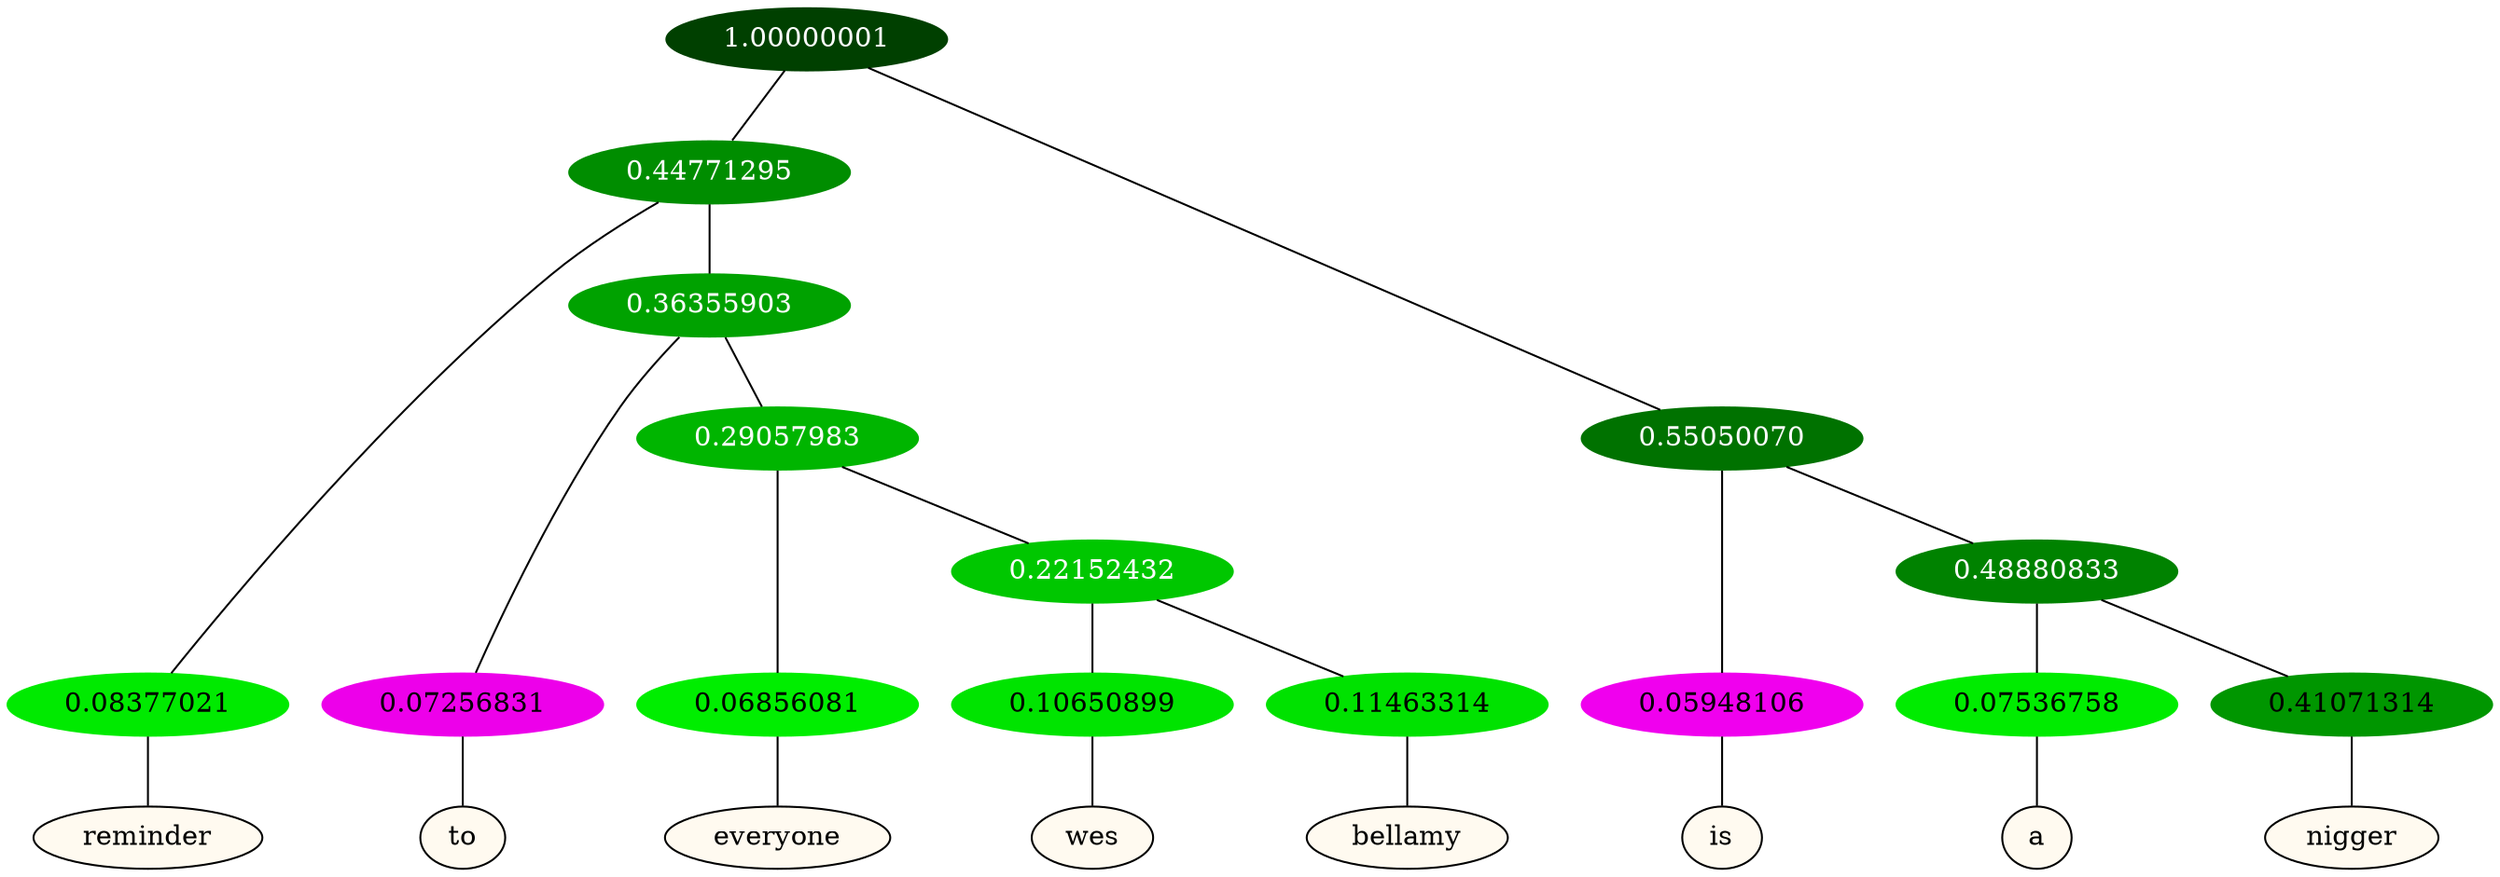 graph {
	node [format=png height=0.15 nodesep=0.001 ordering=out overlap=prism overlap_scaling=0.01 ranksep=0.001 ratio=0.2 style=filled width=0.15]
	{
		rank=same
		a_w_3 [label=reminder color=black fillcolor=floralwhite style="filled,solid"]
		a_w_7 [label=to color=black fillcolor=floralwhite style="filled,solid"]
		a_w_11 [label=everyone color=black fillcolor=floralwhite style="filled,solid"]
		a_w_13 [label=wes color=black fillcolor=floralwhite style="filled,solid"]
		a_w_14 [label=bellamy color=black fillcolor=floralwhite style="filled,solid"]
		a_w_5 [label=is color=black fillcolor=floralwhite style="filled,solid"]
		a_w_9 [label=a color=black fillcolor=floralwhite style="filled,solid"]
		a_w_10 [label=nigger color=black fillcolor=floralwhite style="filled,solid"]
	}
	a_n_3 -- a_w_3
	a_n_7 -- a_w_7
	a_n_11 -- a_w_11
	a_n_13 -- a_w_13
	a_n_14 -- a_w_14
	a_n_5 -- a_w_5
	a_n_9 -- a_w_9
	a_n_10 -- a_w_10
	{
		rank=same
		a_n_3 [label=0.08377021 color="0.334 1.000 0.916" fontcolor=black]
		a_n_7 [label=0.07256831 color="0.835 1.000 0.927" fontcolor=black]
		a_n_11 [label=0.06856081 color="0.334 1.000 0.931" fontcolor=black]
		a_n_13 [label=0.10650899 color="0.334 1.000 0.893" fontcolor=black]
		a_n_14 [label=0.11463314 color="0.334 1.000 0.885" fontcolor=black]
		a_n_5 [label=0.05948106 color="0.835 1.000 0.941" fontcolor=black]
		a_n_9 [label=0.07536758 color="0.334 1.000 0.925" fontcolor=black]
		a_n_10 [label=0.41071314 color="0.334 1.000 0.589" fontcolor=black]
	}
	a_n_0 [label=1.00000001 color="0.334 1.000 0.250" fontcolor=grey99]
	a_n_1 [label=0.44771295 color="0.334 1.000 0.552" fontcolor=grey99]
	a_n_0 -- a_n_1
	a_n_2 [label=0.55050070 color="0.334 1.000 0.449" fontcolor=grey99]
	a_n_0 -- a_n_2
	a_n_1 -- a_n_3
	a_n_4 [label=0.36355903 color="0.334 1.000 0.636" fontcolor=grey99]
	a_n_1 -- a_n_4
	a_n_2 -- a_n_5
	a_n_6 [label=0.48880833 color="0.334 1.000 0.511" fontcolor=grey99]
	a_n_2 -- a_n_6
	a_n_4 -- a_n_7
	a_n_8 [label=0.29057983 color="0.334 1.000 0.709" fontcolor=grey99]
	a_n_4 -- a_n_8
	a_n_6 -- a_n_9
	a_n_6 -- a_n_10
	a_n_8 -- a_n_11
	a_n_12 [label=0.22152432 color="0.334 1.000 0.778" fontcolor=grey99]
	a_n_8 -- a_n_12
	a_n_12 -- a_n_13
	a_n_12 -- a_n_14
}

